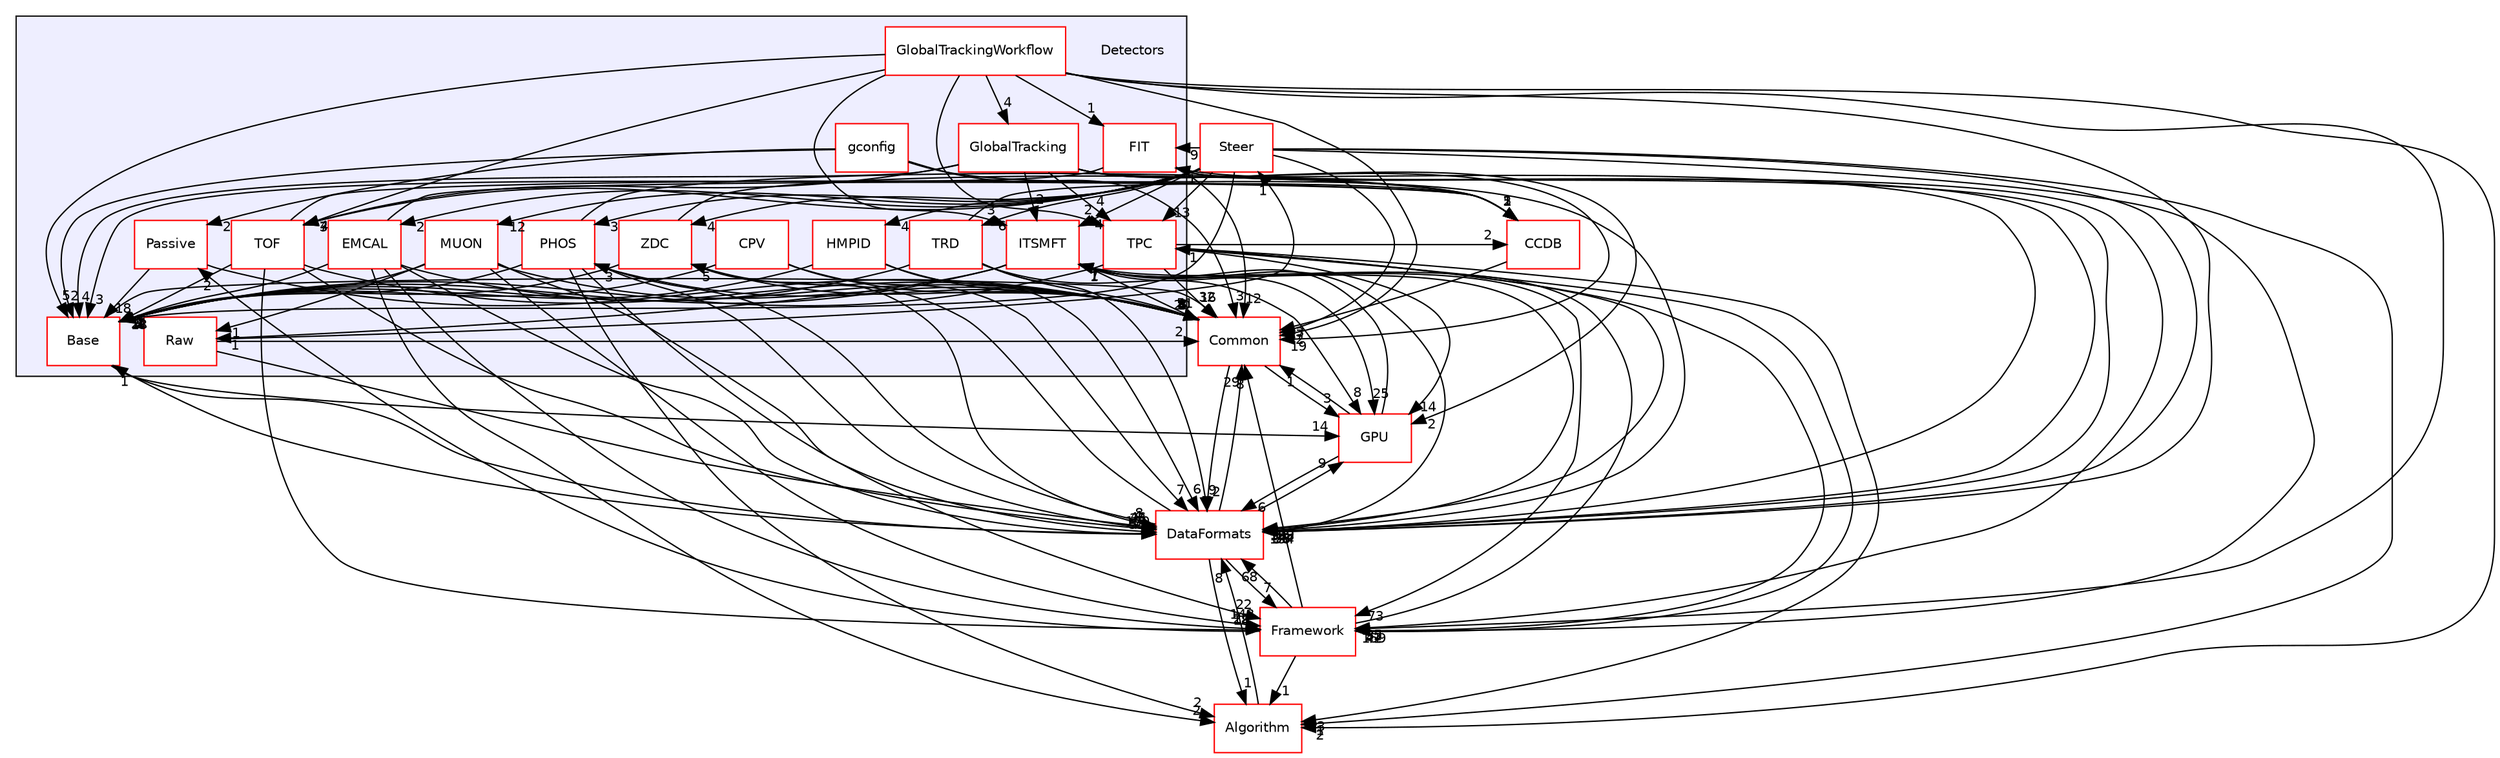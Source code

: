 digraph "/home/travis/build/AliceO2Group/AliceO2/Detectors" {
  bgcolor=transparent;
  compound=true
  node [ fontsize="10", fontname="Helvetica"];
  edge [ labelfontsize="10", labelfontname="Helvetica"];
  subgraph clusterdir_051dca18e802f8e9474f2e30d29c04e0 {
    graph [ bgcolor="#eeeeff", pencolor="black", label="" URL="dir_051dca18e802f8e9474f2e30d29c04e0.html"];
    dir_051dca18e802f8e9474f2e30d29c04e0 [shape=plaintext label="Detectors"];
    dir_37c90836491b695b472bf98d1be8336b [shape=box label="Base" color="red" fillcolor="white" style="filled" URL="dir_37c90836491b695b472bf98d1be8336b.html"];
    dir_860de54695a0456b93a4bb1fd951d826 [shape=box label="CPV" color="red" fillcolor="white" style="filled" URL="dir_860de54695a0456b93a4bb1fd951d826.html"];
    dir_088378b58cb1ba39db48039cbd66d10f [shape=box label="EMCAL" color="red" fillcolor="white" style="filled" URL="dir_088378b58cb1ba39db48039cbd66d10f.html"];
    dir_d14e88a79bca429480864605ee348cef [shape=box label="FIT" color="red" fillcolor="white" style="filled" URL="dir_d14e88a79bca429480864605ee348cef.html"];
    dir_fda58d415f46ed5554e220ec8997f6b0 [shape=box label="gconfig" color="red" fillcolor="white" style="filled" URL="dir_fda58d415f46ed5554e220ec8997f6b0.html"];
    dir_18e0e8b4b629c3c13e7ad1457bcd5f89 [shape=box label="GlobalTracking" color="red" fillcolor="white" style="filled" URL="dir_18e0e8b4b629c3c13e7ad1457bcd5f89.html"];
    dir_109ace25e426b841fbcad1590c555213 [shape=box label="GlobalTrackingWorkflow" color="red" fillcolor="white" style="filled" URL="dir_109ace25e426b841fbcad1590c555213.html"];
    dir_c91fbefb38f56c1db7a8c31815b8a131 [shape=box label="HMPID" color="red" fillcolor="white" style="filled" URL="dir_c91fbefb38f56c1db7a8c31815b8a131.html"];
    dir_1306292b77b40360479b729ac9ee7efe [shape=box label="ITSMFT" color="red" fillcolor="white" style="filled" URL="dir_1306292b77b40360479b729ac9ee7efe.html"];
    dir_1cc233fd3b1202b9dad36810b41b97af [shape=box label="MUON" color="red" fillcolor="white" style="filled" URL="dir_1cc233fd3b1202b9dad36810b41b97af.html"];
    dir_f01815b857f9009bea48e2cb39492245 [shape=box label="Passive" color="red" fillcolor="white" style="filled" URL="dir_f01815b857f9009bea48e2cb39492245.html"];
    dir_cd3c152a7db0580c86a4c50ad0325149 [shape=box label="PHOS" color="red" fillcolor="white" style="filled" URL="dir_cd3c152a7db0580c86a4c50ad0325149.html"];
    dir_26637d1bd82229bc9ed97f7e706be743 [shape=box label="Raw" color="red" fillcolor="white" style="filled" URL="dir_26637d1bd82229bc9ed97f7e706be743.html"];
    dir_577c839d346a264df4e9e588ca2a45dd [shape=box label="TOF" color="red" fillcolor="white" style="filled" URL="dir_577c839d346a264df4e9e588ca2a45dd.html"];
    dir_a597e8e061b11201a1dff411feb10d0b [shape=box label="TPC" color="red" fillcolor="white" style="filled" URL="dir_a597e8e061b11201a1dff411feb10d0b.html"];
    dir_69dd0583e11051991bf4c0cf23c50933 [shape=box label="TRD" color="red" fillcolor="white" style="filled" URL="dir_69dd0583e11051991bf4c0cf23c50933.html"];
    dir_db9e312ee82793cf7e11be39a4401551 [shape=box label="ZDC" color="red" fillcolor="white" style="filled" URL="dir_db9e312ee82793cf7e11be39a4401551.html"];
  }
  dir_40b4a122691869ee86baf7f2711ed718 [shape=box label="Steer" color="red" URL="dir_40b4a122691869ee86baf7f2711ed718.html"];
  dir_4ab6b4cc6a7edbff49100e9123df213f [shape=box label="Common" color="red" URL="dir_4ab6b4cc6a7edbff49100e9123df213f.html"];
  dir_6af676bf18881990e4083e191d0e63e0 [shape=box label="CCDB" color="red" URL="dir_6af676bf18881990e4083e191d0e63e0.html"];
  dir_8ba487e25de5ee77e05e9dce7582cb98 [shape=box label="Algorithm" color="red" URL="dir_8ba487e25de5ee77e05e9dce7582cb98.html"];
  dir_f511f1e9c03c071966ae594f00bbc5e0 [shape=box label="GPU" color="red" URL="dir_f511f1e9c03c071966ae594f00bbc5e0.html"];
  dir_bcbb2cf9a3d3d83e5515c82071a07177 [shape=box label="Framework" color="red" URL="dir_bcbb2cf9a3d3d83e5515c82071a07177.html"];
  dir_2171f7ec022c5423887b07c69b2f5b48 [shape=box label="DataFormats" color="red" URL="dir_2171f7ec022c5423887b07c69b2f5b48.html"];
  dir_c91fbefb38f56c1db7a8c31815b8a131->dir_4ab6b4cc6a7edbff49100e9123df213f [headlabel="1", labeldistance=1.5 headhref="dir_000118_000018.html"];
  dir_c91fbefb38f56c1db7a8c31815b8a131->dir_37c90836491b695b472bf98d1be8336b [headlabel="2", labeldistance=1.5 headhref="dir_000118_000254.html"];
  dir_c91fbefb38f56c1db7a8c31815b8a131->dir_2171f7ec022c5423887b07c69b2f5b48 [headlabel="6", labeldistance=1.5 headhref="dir_000118_000060.html"];
  dir_40b4a122691869ee86baf7f2711ed718->dir_c91fbefb38f56c1db7a8c31815b8a131 [headlabel="4", labeldistance=1.5 headhref="dir_000647_000118.html"];
  dir_40b4a122691869ee86baf7f2711ed718->dir_69dd0583e11051991bf4c0cf23c50933 [headlabel="6", labeldistance=1.5 headhref="dir_000647_000133.html"];
  dir_40b4a122691869ee86baf7f2711ed718->dir_088378b58cb1ba39db48039cbd66d10f [headlabel="2", labeldistance=1.5 headhref="dir_000647_000177.html"];
  dir_40b4a122691869ee86baf7f2711ed718->dir_1cc233fd3b1202b9dad36810b41b97af [headlabel="12", labeldistance=1.5 headhref="dir_000647_000004.html"];
  dir_40b4a122691869ee86baf7f2711ed718->dir_4ab6b4cc6a7edbff49100e9123df213f [headlabel="7", labeldistance=1.5 headhref="dir_000647_000018.html"];
  dir_40b4a122691869ee86baf7f2711ed718->dir_d14e88a79bca429480864605ee348cef [headlabel="9", labeldistance=1.5 headhref="dir_000647_000140.html"];
  dir_40b4a122691869ee86baf7f2711ed718->dir_a597e8e061b11201a1dff411feb10d0b [headlabel="13", labeldistance=1.5 headhref="dir_000647_000129.html"];
  dir_40b4a122691869ee86baf7f2711ed718->dir_37c90836491b695b472bf98d1be8336b [headlabel="13", labeldistance=1.5 headhref="dir_000647_000254.html"];
  dir_40b4a122691869ee86baf7f2711ed718->dir_1306292b77b40360479b729ac9ee7efe [headlabel="4", labeldistance=1.5 headhref="dir_000647_000030.html"];
  dir_40b4a122691869ee86baf7f2711ed718->dir_8ba487e25de5ee77e05e9dce7582cb98 [headlabel="1", labeldistance=1.5 headhref="dir_000647_000000.html"];
  dir_40b4a122691869ee86baf7f2711ed718->dir_577c839d346a264df4e9e588ca2a45dd [headlabel="3", labeldistance=1.5 headhref="dir_000647_000125.html"];
  dir_40b4a122691869ee86baf7f2711ed718->dir_cd3c152a7db0580c86a4c50ad0325149 [headlabel="3", labeldistance=1.5 headhref="dir_000647_000184.html"];
  dir_40b4a122691869ee86baf7f2711ed718->dir_db9e312ee82793cf7e11be39a4401551 [headlabel="4", labeldistance=1.5 headhref="dir_000647_000103.html"];
  dir_40b4a122691869ee86baf7f2711ed718->dir_bcbb2cf9a3d3d83e5515c82071a07177 [headlabel="159", labeldistance=1.5 headhref="dir_000647_000036.html"];
  dir_40b4a122691869ee86baf7f2711ed718->dir_2171f7ec022c5423887b07c69b2f5b48 [headlabel="134", labeldistance=1.5 headhref="dir_000647_000060.html"];
  dir_860de54695a0456b93a4bb1fd951d826->dir_4ab6b4cc6a7edbff49100e9123df213f [headlabel="4", labeldistance=1.5 headhref="dir_000114_000018.html"];
  dir_860de54695a0456b93a4bb1fd951d826->dir_37c90836491b695b472bf98d1be8336b [headlabel="2", labeldistance=1.5 headhref="dir_000114_000254.html"];
  dir_860de54695a0456b93a4bb1fd951d826->dir_2171f7ec022c5423887b07c69b2f5b48 [headlabel="7", labeldistance=1.5 headhref="dir_000114_000060.html"];
  dir_69dd0583e11051991bf4c0cf23c50933->dir_4ab6b4cc6a7edbff49100e9123df213f [headlabel="8", labeldistance=1.5 headhref="dir_000133_000018.html"];
  dir_69dd0583e11051991bf4c0cf23c50933->dir_6af676bf18881990e4083e191d0e63e0 [headlabel="1", labeldistance=1.5 headhref="dir_000133_000010.html"];
  dir_69dd0583e11051991bf4c0cf23c50933->dir_37c90836491b695b472bf98d1be8336b [headlabel="4", labeldistance=1.5 headhref="dir_000133_000254.html"];
  dir_69dd0583e11051991bf4c0cf23c50933->dir_f511f1e9c03c071966ae594f00bbc5e0 [headlabel="8", labeldistance=1.5 headhref="dir_000133_000137.html"];
  dir_69dd0583e11051991bf4c0cf23c50933->dir_2171f7ec022c5423887b07c69b2f5b48 [headlabel="9", labeldistance=1.5 headhref="dir_000133_000060.html"];
  dir_088378b58cb1ba39db48039cbd66d10f->dir_4ab6b4cc6a7edbff49100e9123df213f [headlabel="8", labeldistance=1.5 headhref="dir_000177_000018.html"];
  dir_088378b58cb1ba39db48039cbd66d10f->dir_6af676bf18881990e4083e191d0e63e0 [headlabel="1", labeldistance=1.5 headhref="dir_000177_000010.html"];
  dir_088378b58cb1ba39db48039cbd66d10f->dir_37c90836491b695b472bf98d1be8336b [headlabel="1", labeldistance=1.5 headhref="dir_000177_000254.html"];
  dir_088378b58cb1ba39db48039cbd66d10f->dir_8ba487e25de5ee77e05e9dce7582cb98 [headlabel="2", labeldistance=1.5 headhref="dir_000177_000000.html"];
  dir_088378b58cb1ba39db48039cbd66d10f->dir_bcbb2cf9a3d3d83e5515c82071a07177 [headlabel="22", labeldistance=1.5 headhref="dir_000177_000036.html"];
  dir_088378b58cb1ba39db48039cbd66d10f->dir_2171f7ec022c5423887b07c69b2f5b48 [headlabel="53", labeldistance=1.5 headhref="dir_000177_000060.html"];
  dir_4ab6b4cc6a7edbff49100e9123df213f->dir_f511f1e9c03c071966ae594f00bbc5e0 [headlabel="3", labeldistance=1.5 headhref="dir_000018_000137.html"];
  dir_4ab6b4cc6a7edbff49100e9123df213f->dir_2171f7ec022c5423887b07c69b2f5b48 [headlabel="2", labeldistance=1.5 headhref="dir_000018_000060.html"];
  dir_1cc233fd3b1202b9dad36810b41b97af->dir_4ab6b4cc6a7edbff49100e9123df213f [headlabel="20", labeldistance=1.5 headhref="dir_000004_000018.html"];
  dir_1cc233fd3b1202b9dad36810b41b97af->dir_37c90836491b695b472bf98d1be8336b [headlabel="11", labeldistance=1.5 headhref="dir_000004_000254.html"];
  dir_1cc233fd3b1202b9dad36810b41b97af->dir_bcbb2cf9a3d3d83e5515c82071a07177 [headlabel="148", labeldistance=1.5 headhref="dir_000004_000036.html"];
  dir_1cc233fd3b1202b9dad36810b41b97af->dir_26637d1bd82229bc9ed97f7e706be743 [headlabel="1", labeldistance=1.5 headhref="dir_000004_000505.html"];
  dir_1cc233fd3b1202b9dad36810b41b97af->dir_2171f7ec022c5423887b07c69b2f5b48 [headlabel="100", labeldistance=1.5 headhref="dir_000004_000060.html"];
  dir_6af676bf18881990e4083e191d0e63e0->dir_4ab6b4cc6a7edbff49100e9123df213f [headlabel="3", labeldistance=1.5 headhref="dir_000010_000018.html"];
  dir_d14e88a79bca429480864605ee348cef->dir_4ab6b4cc6a7edbff49100e9123df213f [headlabel="12", labeldistance=1.5 headhref="dir_000140_000018.html"];
  dir_d14e88a79bca429480864605ee348cef->dir_37c90836491b695b472bf98d1be8336b [headlabel="3", labeldistance=1.5 headhref="dir_000140_000254.html"];
  dir_d14e88a79bca429480864605ee348cef->dir_bcbb2cf9a3d3d83e5515c82071a07177 [headlabel="35", labeldistance=1.5 headhref="dir_000140_000036.html"];
  dir_d14e88a79bca429480864605ee348cef->dir_2171f7ec022c5423887b07c69b2f5b48 [headlabel="73", labeldistance=1.5 headhref="dir_000140_000060.html"];
  dir_a597e8e061b11201a1dff411feb10d0b->dir_4ab6b4cc6a7edbff49100e9123df213f [headlabel="32", labeldistance=1.5 headhref="dir_000129_000018.html"];
  dir_a597e8e061b11201a1dff411feb10d0b->dir_6af676bf18881990e4083e191d0e63e0 [headlabel="2", labeldistance=1.5 headhref="dir_000129_000010.html"];
  dir_a597e8e061b11201a1dff411feb10d0b->dir_37c90836491b695b472bf98d1be8336b [headlabel="3", labeldistance=1.5 headhref="dir_000129_000254.html"];
  dir_a597e8e061b11201a1dff411feb10d0b->dir_8ba487e25de5ee77e05e9dce7582cb98 [headlabel="3", labeldistance=1.5 headhref="dir_000129_000000.html"];
  dir_a597e8e061b11201a1dff411feb10d0b->dir_f511f1e9c03c071966ae594f00bbc5e0 [headlabel="14", labeldistance=1.5 headhref="dir_000129_000137.html"];
  dir_a597e8e061b11201a1dff411feb10d0b->dir_bcbb2cf9a3d3d83e5515c82071a07177 [headlabel="41", labeldistance=1.5 headhref="dir_000129_000036.html"];
  dir_a597e8e061b11201a1dff411feb10d0b->dir_2171f7ec022c5423887b07c69b2f5b48 [headlabel="129", labeldistance=1.5 headhref="dir_000129_000060.html"];
  dir_37c90836491b695b472bf98d1be8336b->dir_4ab6b4cc6a7edbff49100e9123df213f [headlabel="16", labeldistance=1.5 headhref="dir_000254_000018.html"];
  dir_37c90836491b695b472bf98d1be8336b->dir_f511f1e9c03c071966ae594f00bbc5e0 [headlabel="14", labeldistance=1.5 headhref="dir_000254_000137.html"];
  dir_37c90836491b695b472bf98d1be8336b->dir_2171f7ec022c5423887b07c69b2f5b48 [headlabel="7", labeldistance=1.5 headhref="dir_000254_000060.html"];
  dir_1306292b77b40360479b729ac9ee7efe->dir_4ab6b4cc6a7edbff49100e9123df213f [headlabel="51", labeldistance=1.5 headhref="dir_000030_000018.html"];
  dir_1306292b77b40360479b729ac9ee7efe->dir_37c90836491b695b472bf98d1be8336b [headlabel="21", labeldistance=1.5 headhref="dir_000030_000254.html"];
  dir_1306292b77b40360479b729ac9ee7efe->dir_f511f1e9c03c071966ae594f00bbc5e0 [headlabel="25", labeldistance=1.5 headhref="dir_000030_000137.html"];
  dir_1306292b77b40360479b729ac9ee7efe->dir_bcbb2cf9a3d3d83e5515c82071a07177 [headlabel="73", labeldistance=1.5 headhref="dir_000030_000036.html"];
  dir_1306292b77b40360479b729ac9ee7efe->dir_26637d1bd82229bc9ed97f7e706be743 [headlabel="1", labeldistance=1.5 headhref="dir_000030_000505.html"];
  dir_1306292b77b40360479b729ac9ee7efe->dir_2171f7ec022c5423887b07c69b2f5b48 [headlabel="198", labeldistance=1.5 headhref="dir_000030_000060.html"];
  dir_8ba487e25de5ee77e05e9dce7582cb98->dir_2171f7ec022c5423887b07c69b2f5b48 [headlabel="8", labeldistance=1.5 headhref="dir_000000_000060.html"];
  dir_577c839d346a264df4e9e588ca2a45dd->dir_4ab6b4cc6a7edbff49100e9123df213f [headlabel="8", labeldistance=1.5 headhref="dir_000125_000018.html"];
  dir_577c839d346a264df4e9e588ca2a45dd->dir_6af676bf18881990e4083e191d0e63e0 [headlabel="1", labeldistance=1.5 headhref="dir_000125_000010.html"];
  dir_577c839d346a264df4e9e588ca2a45dd->dir_37c90836491b695b472bf98d1be8336b [headlabel="3", labeldistance=1.5 headhref="dir_000125_000254.html"];
  dir_577c839d346a264df4e9e588ca2a45dd->dir_bcbb2cf9a3d3d83e5515c82071a07177 [headlabel="18", labeldistance=1.5 headhref="dir_000125_000036.html"];
  dir_577c839d346a264df4e9e588ca2a45dd->dir_2171f7ec022c5423887b07c69b2f5b48 [headlabel="33", labeldistance=1.5 headhref="dir_000125_000060.html"];
  dir_18e0e8b4b629c3c13e7ad1457bcd5f89->dir_4ab6b4cc6a7edbff49100e9123df213f [headlabel="19", labeldistance=1.5 headhref="dir_000400_000018.html"];
  dir_18e0e8b4b629c3c13e7ad1457bcd5f89->dir_a597e8e061b11201a1dff411feb10d0b [headlabel="4", labeldistance=1.5 headhref="dir_000400_000129.html"];
  dir_18e0e8b4b629c3c13e7ad1457bcd5f89->dir_37c90836491b695b472bf98d1be8336b [headlabel="4", labeldistance=1.5 headhref="dir_000400_000254.html"];
  dir_18e0e8b4b629c3c13e7ad1457bcd5f89->dir_1306292b77b40360479b729ac9ee7efe [headlabel="2", labeldistance=1.5 headhref="dir_000400_000030.html"];
  dir_18e0e8b4b629c3c13e7ad1457bcd5f89->dir_577c839d346a264df4e9e588ca2a45dd [headlabel="7", labeldistance=1.5 headhref="dir_000400_000125.html"];
  dir_18e0e8b4b629c3c13e7ad1457bcd5f89->dir_f511f1e9c03c071966ae594f00bbc5e0 [headlabel="2", labeldistance=1.5 headhref="dir_000400_000137.html"];
  dir_18e0e8b4b629c3c13e7ad1457bcd5f89->dir_2171f7ec022c5423887b07c69b2f5b48 [headlabel="36", labeldistance=1.5 headhref="dir_000400_000060.html"];
  dir_cd3c152a7db0580c86a4c50ad0325149->dir_4ab6b4cc6a7edbff49100e9123df213f [headlabel="4", labeldistance=1.5 headhref="dir_000184_000018.html"];
  dir_cd3c152a7db0580c86a4c50ad0325149->dir_6af676bf18881990e4083e191d0e63e0 [headlabel="5", labeldistance=1.5 headhref="dir_000184_000010.html"];
  dir_cd3c152a7db0580c86a4c50ad0325149->dir_37c90836491b695b472bf98d1be8336b [headlabel="2", labeldistance=1.5 headhref="dir_000184_000254.html"];
  dir_cd3c152a7db0580c86a4c50ad0325149->dir_8ba487e25de5ee77e05e9dce7582cb98 [headlabel="2", labeldistance=1.5 headhref="dir_000184_000000.html"];
  dir_cd3c152a7db0580c86a4c50ad0325149->dir_bcbb2cf9a3d3d83e5515c82071a07177 [headlabel="22", labeldistance=1.5 headhref="dir_000184_000036.html"];
  dir_cd3c152a7db0580c86a4c50ad0325149->dir_2171f7ec022c5423887b07c69b2f5b48 [headlabel="46", labeldistance=1.5 headhref="dir_000184_000060.html"];
  dir_109ace25e426b841fbcad1590c555213->dir_4ab6b4cc6a7edbff49100e9123df213f [headlabel="2", labeldistance=1.5 headhref="dir_000404_000018.html"];
  dir_109ace25e426b841fbcad1590c555213->dir_d14e88a79bca429480864605ee348cef [headlabel="1", labeldistance=1.5 headhref="dir_000404_000140.html"];
  dir_109ace25e426b841fbcad1590c555213->dir_a597e8e061b11201a1dff411feb10d0b [headlabel="2", labeldistance=1.5 headhref="dir_000404_000129.html"];
  dir_109ace25e426b841fbcad1590c555213->dir_37c90836491b695b472bf98d1be8336b [headlabel="5", labeldistance=1.5 headhref="dir_000404_000254.html"];
  dir_109ace25e426b841fbcad1590c555213->dir_1306292b77b40360479b729ac9ee7efe [headlabel="3", labeldistance=1.5 headhref="dir_000404_000030.html"];
  dir_109ace25e426b841fbcad1590c555213->dir_8ba487e25de5ee77e05e9dce7582cb98 [headlabel="2", labeldistance=1.5 headhref="dir_000404_000000.html"];
  dir_109ace25e426b841fbcad1590c555213->dir_577c839d346a264df4e9e588ca2a45dd [headlabel="4", labeldistance=1.5 headhref="dir_000404_000125.html"];
  dir_109ace25e426b841fbcad1590c555213->dir_18e0e8b4b629c3c13e7ad1457bcd5f89 [headlabel="4", labeldistance=1.5 headhref="dir_000404_000400.html"];
  dir_109ace25e426b841fbcad1590c555213->dir_bcbb2cf9a3d3d83e5515c82071a07177 [headlabel="32", labeldistance=1.5 headhref="dir_000404_000036.html"];
  dir_109ace25e426b841fbcad1590c555213->dir_2171f7ec022c5423887b07c69b2f5b48 [headlabel="36", labeldistance=1.5 headhref="dir_000404_000060.html"];
  dir_db9e312ee82793cf7e11be39a4401551->dir_4ab6b4cc6a7edbff49100e9123df213f [headlabel="4", labeldistance=1.5 headhref="dir_000103_000018.html"];
  dir_db9e312ee82793cf7e11be39a4401551->dir_6af676bf18881990e4083e191d0e63e0 [headlabel="2", labeldistance=1.5 headhref="dir_000103_000010.html"];
  dir_db9e312ee82793cf7e11be39a4401551->dir_37c90836491b695b472bf98d1be8336b [headlabel="3", labeldistance=1.5 headhref="dir_000103_000254.html"];
  dir_db9e312ee82793cf7e11be39a4401551->dir_2171f7ec022c5423887b07c69b2f5b48 [headlabel="8", labeldistance=1.5 headhref="dir_000103_000060.html"];
  dir_f01815b857f9009bea48e2cb39492245->dir_4ab6b4cc6a7edbff49100e9123df213f [headlabel="5", labeldistance=1.5 headhref="dir_000515_000018.html"];
  dir_f01815b857f9009bea48e2cb39492245->dir_37c90836491b695b472bf98d1be8336b [headlabel="18", labeldistance=1.5 headhref="dir_000515_000254.html"];
  dir_f511f1e9c03c071966ae594f00bbc5e0->dir_4ab6b4cc6a7edbff49100e9123df213f [headlabel="1", labeldistance=1.5 headhref="dir_000137_000018.html"];
  dir_f511f1e9c03c071966ae594f00bbc5e0->dir_1306292b77b40360479b729ac9ee7efe [headlabel="7", labeldistance=1.5 headhref="dir_000137_000030.html"];
  dir_f511f1e9c03c071966ae594f00bbc5e0->dir_2171f7ec022c5423887b07c69b2f5b48 [headlabel="6", labeldistance=1.5 headhref="dir_000137_000060.html"];
  dir_bcbb2cf9a3d3d83e5515c82071a07177->dir_4ab6b4cc6a7edbff49100e9123df213f [headlabel="8", labeldistance=1.5 headhref="dir_000036_000018.html"];
  dir_bcbb2cf9a3d3d83e5515c82071a07177->dir_a597e8e061b11201a1dff411feb10d0b [headlabel="1", labeldistance=1.5 headhref="dir_000036_000129.html"];
  dir_bcbb2cf9a3d3d83e5515c82071a07177->dir_1306292b77b40360479b729ac9ee7efe [headlabel="1", labeldistance=1.5 headhref="dir_000036_000030.html"];
  dir_bcbb2cf9a3d3d83e5515c82071a07177->dir_8ba487e25de5ee77e05e9dce7582cb98 [headlabel="1", labeldistance=1.5 headhref="dir_000036_000000.html"];
  dir_bcbb2cf9a3d3d83e5515c82071a07177->dir_f01815b857f9009bea48e2cb39492245 [headlabel="2", labeldistance=1.5 headhref="dir_000036_000515.html"];
  dir_bcbb2cf9a3d3d83e5515c82071a07177->dir_2171f7ec022c5423887b07c69b2f5b48 [headlabel="68", labeldistance=1.5 headhref="dir_000036_000060.html"];
  dir_26637d1bd82229bc9ed97f7e706be743->dir_40b4a122691869ee86baf7f2711ed718 [headlabel="1", labeldistance=1.5 headhref="dir_000505_000647.html"];
  dir_26637d1bd82229bc9ed97f7e706be743->dir_4ab6b4cc6a7edbff49100e9123df213f [headlabel="2", labeldistance=1.5 headhref="dir_000505_000018.html"];
  dir_26637d1bd82229bc9ed97f7e706be743->dir_2171f7ec022c5423887b07c69b2f5b48 [headlabel="4", labeldistance=1.5 headhref="dir_000505_000060.html"];
  dir_fda58d415f46ed5554e220ec8997f6b0->dir_4ab6b4cc6a7edbff49100e9123df213f [headlabel="3", labeldistance=1.5 headhref="dir_000396_000018.html"];
  dir_fda58d415f46ed5554e220ec8997f6b0->dir_37c90836491b695b472bf98d1be8336b [headlabel="2", labeldistance=1.5 headhref="dir_000396_000254.html"];
  dir_fda58d415f46ed5554e220ec8997f6b0->dir_f01815b857f9009bea48e2cb39492245 [headlabel="2", labeldistance=1.5 headhref="dir_000396_000515.html"];
  dir_fda58d415f46ed5554e220ec8997f6b0->dir_2171f7ec022c5423887b07c69b2f5b48 [headlabel="4", labeldistance=1.5 headhref="dir_000396_000060.html"];
  dir_2171f7ec022c5423887b07c69b2f5b48->dir_4ab6b4cc6a7edbff49100e9123df213f [headlabel="29", labeldistance=1.5 headhref="dir_000060_000018.html"];
  dir_2171f7ec022c5423887b07c69b2f5b48->dir_d14e88a79bca429480864605ee348cef [headlabel="1", labeldistance=1.5 headhref="dir_000060_000140.html"];
  dir_2171f7ec022c5423887b07c69b2f5b48->dir_37c90836491b695b472bf98d1be8336b [headlabel="1", labeldistance=1.5 headhref="dir_000060_000254.html"];
  dir_2171f7ec022c5423887b07c69b2f5b48->dir_1306292b77b40360479b729ac9ee7efe [headlabel="1", labeldistance=1.5 headhref="dir_000060_000030.html"];
  dir_2171f7ec022c5423887b07c69b2f5b48->dir_8ba487e25de5ee77e05e9dce7582cb98 [headlabel="1", labeldistance=1.5 headhref="dir_000060_000000.html"];
  dir_2171f7ec022c5423887b07c69b2f5b48->dir_cd3c152a7db0580c86a4c50ad0325149 [headlabel="3", labeldistance=1.5 headhref="dir_000060_000184.html"];
  dir_2171f7ec022c5423887b07c69b2f5b48->dir_db9e312ee82793cf7e11be39a4401551 [headlabel="5", labeldistance=1.5 headhref="dir_000060_000103.html"];
  dir_2171f7ec022c5423887b07c69b2f5b48->dir_f511f1e9c03c071966ae594f00bbc5e0 [headlabel="9", labeldistance=1.5 headhref="dir_000060_000137.html"];
  dir_2171f7ec022c5423887b07c69b2f5b48->dir_bcbb2cf9a3d3d83e5515c82071a07177 [headlabel="7", labeldistance=1.5 headhref="dir_000060_000036.html"];
}
